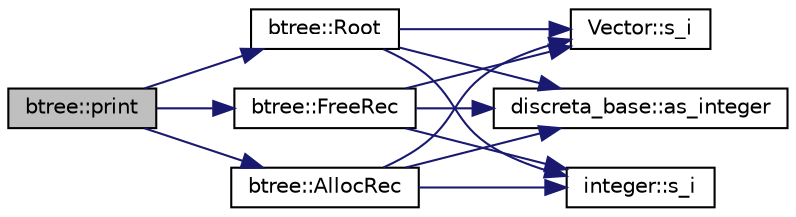 digraph "btree::print"
{
  edge [fontname="Helvetica",fontsize="10",labelfontname="Helvetica",labelfontsize="10"];
  node [fontname="Helvetica",fontsize="10",shape=record];
  rankdir="LR";
  Node3219 [label="btree::print",height=0.2,width=0.4,color="black", fillcolor="grey75", style="filled", fontcolor="black"];
  Node3219 -> Node3220 [color="midnightblue",fontsize="10",style="solid",fontname="Helvetica"];
  Node3220 [label="btree::Root",height=0.2,width=0.4,color="black", fillcolor="white", style="filled",URL="$dd/db0/classbtree.html#a2fd65be715ab94bf4a764c4f582a642b"];
  Node3220 -> Node3221 [color="midnightblue",fontsize="10",style="solid",fontname="Helvetica"];
  Node3221 [label="Vector::s_i",height=0.2,width=0.4,color="black", fillcolor="white", style="filled",URL="$d5/db2/class_vector.html#a1c4fe1752523df8119f70dd550244871"];
  Node3220 -> Node3222 [color="midnightblue",fontsize="10",style="solid",fontname="Helvetica"];
  Node3222 [label="discreta_base::as_integer",height=0.2,width=0.4,color="black", fillcolor="white", style="filled",URL="$d7/d71/classdiscreta__base.html#a00d7691eaf874fd283d942692fe8dd26"];
  Node3220 -> Node3223 [color="midnightblue",fontsize="10",style="solid",fontname="Helvetica"];
  Node3223 [label="integer::s_i",height=0.2,width=0.4,color="black", fillcolor="white", style="filled",URL="$d0/de5/classinteger.html#adf28e9f94d4c844adaa950deeb80b904"];
  Node3219 -> Node3224 [color="midnightblue",fontsize="10",style="solid",fontname="Helvetica"];
  Node3224 [label="btree::FreeRec",height=0.2,width=0.4,color="black", fillcolor="white", style="filled",URL="$dd/db0/classbtree.html#a2ca35526158f016e569c53c411b5fb50"];
  Node3224 -> Node3221 [color="midnightblue",fontsize="10",style="solid",fontname="Helvetica"];
  Node3224 -> Node3222 [color="midnightblue",fontsize="10",style="solid",fontname="Helvetica"];
  Node3224 -> Node3223 [color="midnightblue",fontsize="10",style="solid",fontname="Helvetica"];
  Node3219 -> Node3225 [color="midnightblue",fontsize="10",style="solid",fontname="Helvetica"];
  Node3225 [label="btree::AllocRec",height=0.2,width=0.4,color="black", fillcolor="white", style="filled",URL="$dd/db0/classbtree.html#adfd0217cbd0386bed9231810d581044b"];
  Node3225 -> Node3221 [color="midnightblue",fontsize="10",style="solid",fontname="Helvetica"];
  Node3225 -> Node3222 [color="midnightblue",fontsize="10",style="solid",fontname="Helvetica"];
  Node3225 -> Node3223 [color="midnightblue",fontsize="10",style="solid",fontname="Helvetica"];
}
